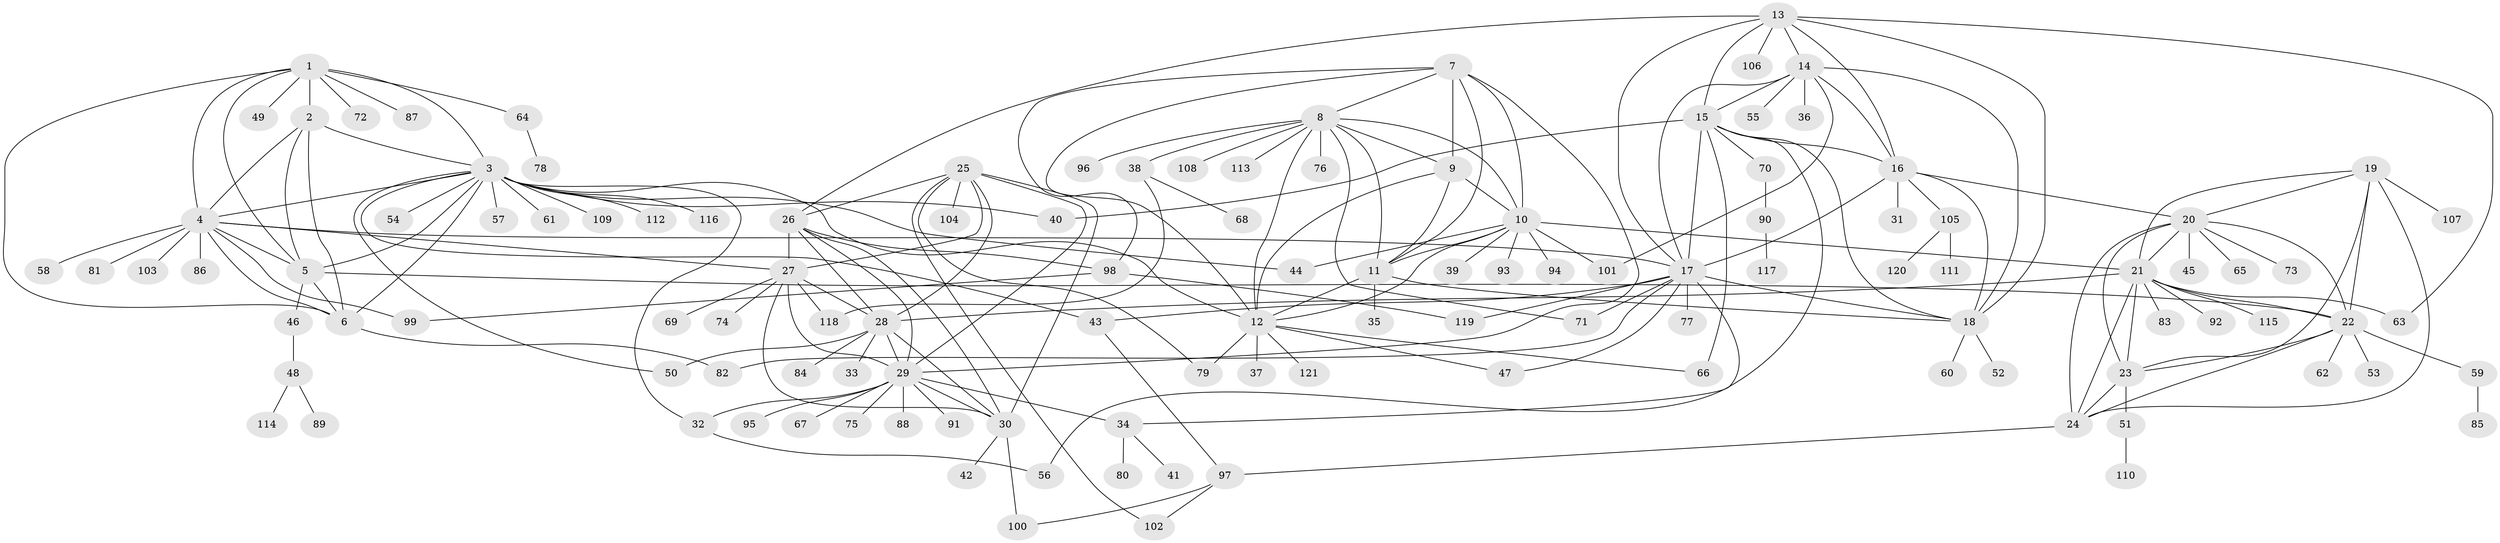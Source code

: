 // coarse degree distribution, {8: 0.02127659574468085, 5: 0.0425531914893617, 16: 0.010638297872340425, 10: 0.010638297872340425, 12: 0.02127659574468085, 4: 0.02127659574468085, 9: 0.02127659574468085, 11: 0.0425531914893617, 7: 0.0425531914893617, 6: 0.02127659574468085, 13: 0.010638297872340425, 3: 0.031914893617021274, 1: 0.5319148936170213, 2: 0.1702127659574468}
// Generated by graph-tools (version 1.1) at 2025/42/03/06/25 10:42:09]
// undirected, 121 vertices, 197 edges
graph export_dot {
graph [start="1"]
  node [color=gray90,style=filled];
  1;
  2;
  3;
  4;
  5;
  6;
  7;
  8;
  9;
  10;
  11;
  12;
  13;
  14;
  15;
  16;
  17;
  18;
  19;
  20;
  21;
  22;
  23;
  24;
  25;
  26;
  27;
  28;
  29;
  30;
  31;
  32;
  33;
  34;
  35;
  36;
  37;
  38;
  39;
  40;
  41;
  42;
  43;
  44;
  45;
  46;
  47;
  48;
  49;
  50;
  51;
  52;
  53;
  54;
  55;
  56;
  57;
  58;
  59;
  60;
  61;
  62;
  63;
  64;
  65;
  66;
  67;
  68;
  69;
  70;
  71;
  72;
  73;
  74;
  75;
  76;
  77;
  78;
  79;
  80;
  81;
  82;
  83;
  84;
  85;
  86;
  87;
  88;
  89;
  90;
  91;
  92;
  93;
  94;
  95;
  96;
  97;
  98;
  99;
  100;
  101;
  102;
  103;
  104;
  105;
  106;
  107;
  108;
  109;
  110;
  111;
  112;
  113;
  114;
  115;
  116;
  117;
  118;
  119;
  120;
  121;
  1 -- 2;
  1 -- 3;
  1 -- 4;
  1 -- 5;
  1 -- 6;
  1 -- 49;
  1 -- 64;
  1 -- 72;
  1 -- 87;
  2 -- 3;
  2 -- 4;
  2 -- 5;
  2 -- 6;
  3 -- 4;
  3 -- 5;
  3 -- 6;
  3 -- 12;
  3 -- 32;
  3 -- 40;
  3 -- 43;
  3 -- 44;
  3 -- 50;
  3 -- 54;
  3 -- 57;
  3 -- 61;
  3 -- 109;
  3 -- 112;
  3 -- 116;
  4 -- 5;
  4 -- 6;
  4 -- 17;
  4 -- 27;
  4 -- 58;
  4 -- 81;
  4 -- 86;
  4 -- 99;
  4 -- 103;
  5 -- 6;
  5 -- 22;
  5 -- 46;
  6 -- 82;
  7 -- 8;
  7 -- 9;
  7 -- 10;
  7 -- 11;
  7 -- 12;
  7 -- 29;
  7 -- 98;
  8 -- 9;
  8 -- 10;
  8 -- 11;
  8 -- 12;
  8 -- 38;
  8 -- 71;
  8 -- 76;
  8 -- 96;
  8 -- 108;
  8 -- 113;
  9 -- 10;
  9 -- 11;
  9 -- 12;
  10 -- 11;
  10 -- 12;
  10 -- 21;
  10 -- 39;
  10 -- 44;
  10 -- 93;
  10 -- 94;
  10 -- 101;
  11 -- 12;
  11 -- 18;
  11 -- 35;
  12 -- 37;
  12 -- 47;
  12 -- 66;
  12 -- 79;
  12 -- 121;
  13 -- 14;
  13 -- 15;
  13 -- 16;
  13 -- 17;
  13 -- 18;
  13 -- 26;
  13 -- 63;
  13 -- 106;
  14 -- 15;
  14 -- 16;
  14 -- 17;
  14 -- 18;
  14 -- 36;
  14 -- 55;
  14 -- 101;
  15 -- 16;
  15 -- 17;
  15 -- 18;
  15 -- 40;
  15 -- 56;
  15 -- 66;
  15 -- 70;
  16 -- 17;
  16 -- 18;
  16 -- 20;
  16 -- 31;
  16 -- 105;
  17 -- 18;
  17 -- 34;
  17 -- 43;
  17 -- 47;
  17 -- 71;
  17 -- 77;
  17 -- 82;
  17 -- 119;
  18 -- 52;
  18 -- 60;
  19 -- 20;
  19 -- 21;
  19 -- 22;
  19 -- 23;
  19 -- 24;
  19 -- 107;
  20 -- 21;
  20 -- 22;
  20 -- 23;
  20 -- 24;
  20 -- 45;
  20 -- 65;
  20 -- 73;
  21 -- 22;
  21 -- 23;
  21 -- 24;
  21 -- 28;
  21 -- 63;
  21 -- 83;
  21 -- 92;
  21 -- 115;
  22 -- 23;
  22 -- 24;
  22 -- 53;
  22 -- 59;
  22 -- 62;
  23 -- 24;
  23 -- 51;
  24 -- 97;
  25 -- 26;
  25 -- 27;
  25 -- 28;
  25 -- 29;
  25 -- 30;
  25 -- 79;
  25 -- 102;
  25 -- 104;
  26 -- 27;
  26 -- 28;
  26 -- 29;
  26 -- 30;
  26 -- 98;
  27 -- 28;
  27 -- 29;
  27 -- 30;
  27 -- 69;
  27 -- 74;
  27 -- 118;
  28 -- 29;
  28 -- 30;
  28 -- 33;
  28 -- 50;
  28 -- 84;
  29 -- 30;
  29 -- 32;
  29 -- 34;
  29 -- 67;
  29 -- 75;
  29 -- 88;
  29 -- 91;
  29 -- 95;
  30 -- 42;
  30 -- 100;
  32 -- 56;
  34 -- 41;
  34 -- 80;
  38 -- 68;
  38 -- 118;
  43 -- 97;
  46 -- 48;
  48 -- 89;
  48 -- 114;
  51 -- 110;
  59 -- 85;
  64 -- 78;
  70 -- 90;
  90 -- 117;
  97 -- 100;
  97 -- 102;
  98 -- 99;
  98 -- 119;
  105 -- 111;
  105 -- 120;
}
